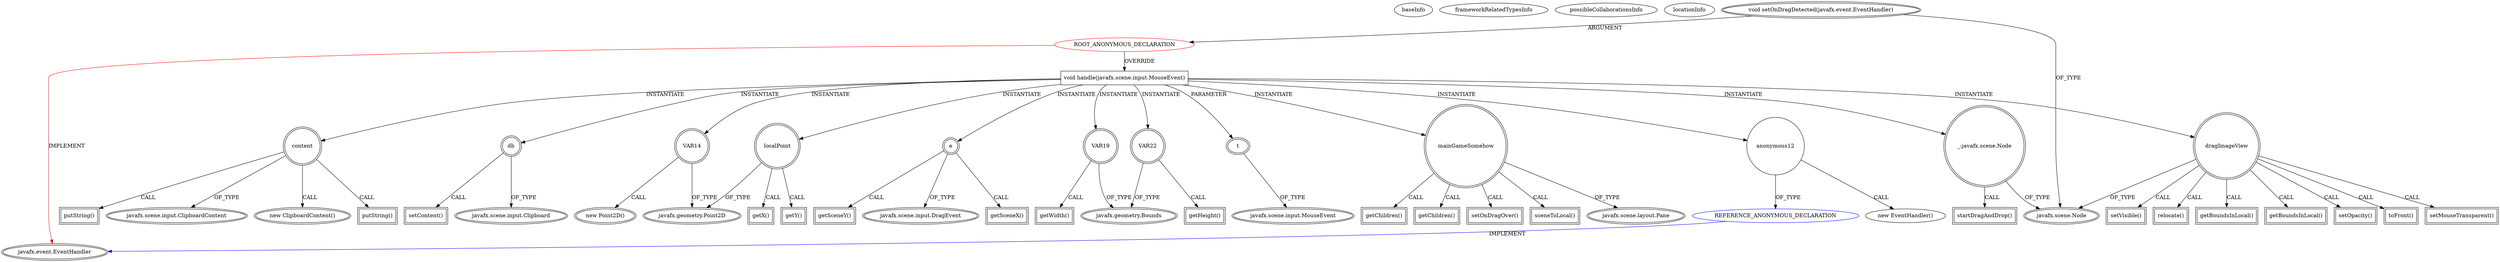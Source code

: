 digraph {
baseInfo[graphId=3943,category="extension_graph",isAnonymous=true,possibleRelation=true]
frameworkRelatedTypesInfo[0="javafx.event.EventHandler"]
possibleCollaborationsInfo[0="3943~OVERRIDING_METHOD_DECLARATION-INSTANTIATION-~javafx.event.EventHandler ~javafx.event.EventHandler ~true~true"]
locationInfo[projectName="prashker-KingsSGF",filePath="/prashker-KingsSGF/KingsSGF-master/src/uiSam/ThingView.java",contextSignature="void registerDragability()",graphId="3943"]
0[label="ROOT_ANONYMOUS_DECLARATION",vertexType="ROOT_ANONYMOUS_DECLARATION",isFrameworkType=false,color=red]
1[label="javafx.event.EventHandler",vertexType="FRAMEWORK_INTERFACE_TYPE",isFrameworkType=true,peripheries=2]
2[label="void setOnDragDetected(javafx.event.EventHandler)",vertexType="OUTSIDE_CALL",isFrameworkType=true,peripheries=2]
3[label="javafx.scene.Node",vertexType="FRAMEWORK_CLASS_TYPE",isFrameworkType=true,peripheries=2]
4[label="void handle(javafx.scene.input.MouseEvent)",vertexType="OVERRIDING_METHOD_DECLARATION",isFrameworkType=false,shape=box]
5[label="t",vertexType="PARAMETER_DECLARATION",isFrameworkType=true,peripheries=2]
6[label="javafx.scene.input.MouseEvent",vertexType="FRAMEWORK_CLASS_TYPE",isFrameworkType=true,peripheries=2]
7[label="mainGameSomehow",vertexType="VARIABLE_EXPRESION",isFrameworkType=true,peripheries=2,shape=circle]
9[label="javafx.scene.layout.Pane",vertexType="FRAMEWORK_CLASS_TYPE",isFrameworkType=true,peripheries=2]
8[label="getChildren()",vertexType="INSIDE_CALL",isFrameworkType=true,peripheries=2,shape=box]
11[label="getChildren()",vertexType="INSIDE_CALL",isFrameworkType=true,peripheries=2,shape=box]
12[label="dragImageView",vertexType="VARIABLE_EXPRESION",isFrameworkType=true,peripheries=2,shape=circle]
13[label="setOpacity()",vertexType="INSIDE_CALL",isFrameworkType=true,peripheries=2,shape=box]
16[label="toFront()",vertexType="INSIDE_CALL",isFrameworkType=true,peripheries=2,shape=box]
18[label="setMouseTransparent()",vertexType="INSIDE_CALL",isFrameworkType=true,peripheries=2,shape=box]
20[label="setVisible()",vertexType="INSIDE_CALL",isFrameworkType=true,peripheries=2,shape=box]
21[label="_:javafx.scene.Node",vertexType="VARIABLE_EXPRESION",isFrameworkType=true,peripheries=2,shape=circle]
22[label="startDragAndDrop()",vertexType="INSIDE_CALL",isFrameworkType=true,peripheries=2,shape=box]
25[label="content",vertexType="VARIABLE_EXPRESION",isFrameworkType=true,peripheries=2,shape=circle]
26[label="javafx.scene.input.ClipboardContent",vertexType="FRAMEWORK_CLASS_TYPE",isFrameworkType=true,peripheries=2]
24[label="new ClipboardContent()",vertexType="CONSTRUCTOR_CALL",isFrameworkType=true,peripheries=2]
28[label="putString()",vertexType="INSIDE_CALL",isFrameworkType=true,peripheries=2,shape=box]
30[label="putString()",vertexType="INSIDE_CALL",isFrameworkType=true,peripheries=2,shape=box]
31[label="db",vertexType="VARIABLE_EXPRESION",isFrameworkType=true,peripheries=2,shape=circle]
33[label="javafx.scene.input.Clipboard",vertexType="FRAMEWORK_CLASS_TYPE",isFrameworkType=true,peripheries=2]
32[label="setContent()",vertexType="INSIDE_CALL",isFrameworkType=true,peripheries=2,shape=box]
35[label="setOnDragOver()",vertexType="INSIDE_CALL",isFrameworkType=true,peripheries=2,shape=box]
37[label="anonymous12",vertexType="VARIABLE_EXPRESION",isFrameworkType=false,shape=circle]
38[label="REFERENCE_ANONYMOUS_DECLARATION",vertexType="REFERENCE_ANONYMOUS_DECLARATION",isFrameworkType=false,color=blue]
36[label="new EventHandler()",vertexType="CONSTRUCTOR_CALL",isFrameworkType=false]
41[label="sceneToLocal()",vertexType="INSIDE_CALL",isFrameworkType=true,peripheries=2,shape=box]
43[label="VAR14",vertexType="VARIABLE_EXPRESION",isFrameworkType=true,peripheries=2,shape=circle]
44[label="javafx.geometry.Point2D",vertexType="FRAMEWORK_CLASS_TYPE",isFrameworkType=true,peripheries=2]
42[label="new Point2D()",vertexType="CONSTRUCTOR_CALL",isFrameworkType=true,peripheries=2]
45[label="e",vertexType="VARIABLE_EXPRESION",isFrameworkType=true,peripheries=2,shape=circle]
47[label="javafx.scene.input.DragEvent",vertexType="FRAMEWORK_CLASS_TYPE",isFrameworkType=true,peripheries=2]
46[label="getSceneX()",vertexType="INSIDE_CALL",isFrameworkType=true,peripheries=2,shape=box]
49[label="getSceneY()",vertexType="INSIDE_CALL",isFrameworkType=true,peripheries=2,shape=box]
51[label="relocate()",vertexType="INSIDE_CALL",isFrameworkType=true,peripheries=2,shape=box]
52[label="localPoint",vertexType="VARIABLE_EXPRESION",isFrameworkType=true,peripheries=2,shape=circle]
53[label="getX()",vertexType="INSIDE_CALL",isFrameworkType=true,peripheries=2,shape=box]
55[label="VAR19",vertexType="VARIABLE_EXPRESION",isFrameworkType=true,peripheries=2,shape=circle]
57[label="javafx.geometry.Bounds",vertexType="FRAMEWORK_CLASS_TYPE",isFrameworkType=true,peripheries=2]
56[label="getWidth()",vertexType="INSIDE_CALL",isFrameworkType=true,peripheries=2,shape=box]
59[label="getBoundsInLocal()",vertexType="INSIDE_CALL",isFrameworkType=true,peripheries=2,shape=box]
61[label="getY()",vertexType="INSIDE_CALL",isFrameworkType=true,peripheries=2,shape=box]
62[label="VAR22",vertexType="VARIABLE_EXPRESION",isFrameworkType=true,peripheries=2,shape=circle]
63[label="getHeight()",vertexType="INSIDE_CALL",isFrameworkType=true,peripheries=2,shape=box]
66[label="getBoundsInLocal()",vertexType="INSIDE_CALL",isFrameworkType=true,peripheries=2,shape=box]
0->1[label="IMPLEMENT",color=red]
2->0[label="ARGUMENT"]
2->3[label="OF_TYPE"]
0->4[label="OVERRIDE"]
5->6[label="OF_TYPE"]
4->5[label="PARAMETER"]
4->7[label="INSTANTIATE"]
7->9[label="OF_TYPE"]
7->8[label="CALL"]
7->11[label="CALL"]
4->12[label="INSTANTIATE"]
12->3[label="OF_TYPE"]
12->13[label="CALL"]
12->16[label="CALL"]
12->18[label="CALL"]
12->20[label="CALL"]
4->21[label="INSTANTIATE"]
21->3[label="OF_TYPE"]
21->22[label="CALL"]
4->25[label="INSTANTIATE"]
25->26[label="OF_TYPE"]
25->24[label="CALL"]
25->28[label="CALL"]
25->30[label="CALL"]
4->31[label="INSTANTIATE"]
31->33[label="OF_TYPE"]
31->32[label="CALL"]
7->35[label="CALL"]
4->37[label="INSTANTIATE"]
38->1[label="IMPLEMENT",color=blue]
37->38[label="OF_TYPE"]
37->36[label="CALL"]
7->41[label="CALL"]
4->43[label="INSTANTIATE"]
43->44[label="OF_TYPE"]
43->42[label="CALL"]
4->45[label="INSTANTIATE"]
45->47[label="OF_TYPE"]
45->46[label="CALL"]
45->49[label="CALL"]
12->51[label="CALL"]
4->52[label="INSTANTIATE"]
52->44[label="OF_TYPE"]
52->53[label="CALL"]
4->55[label="INSTANTIATE"]
55->57[label="OF_TYPE"]
55->56[label="CALL"]
12->59[label="CALL"]
52->61[label="CALL"]
4->62[label="INSTANTIATE"]
62->57[label="OF_TYPE"]
62->63[label="CALL"]
12->66[label="CALL"]
}
